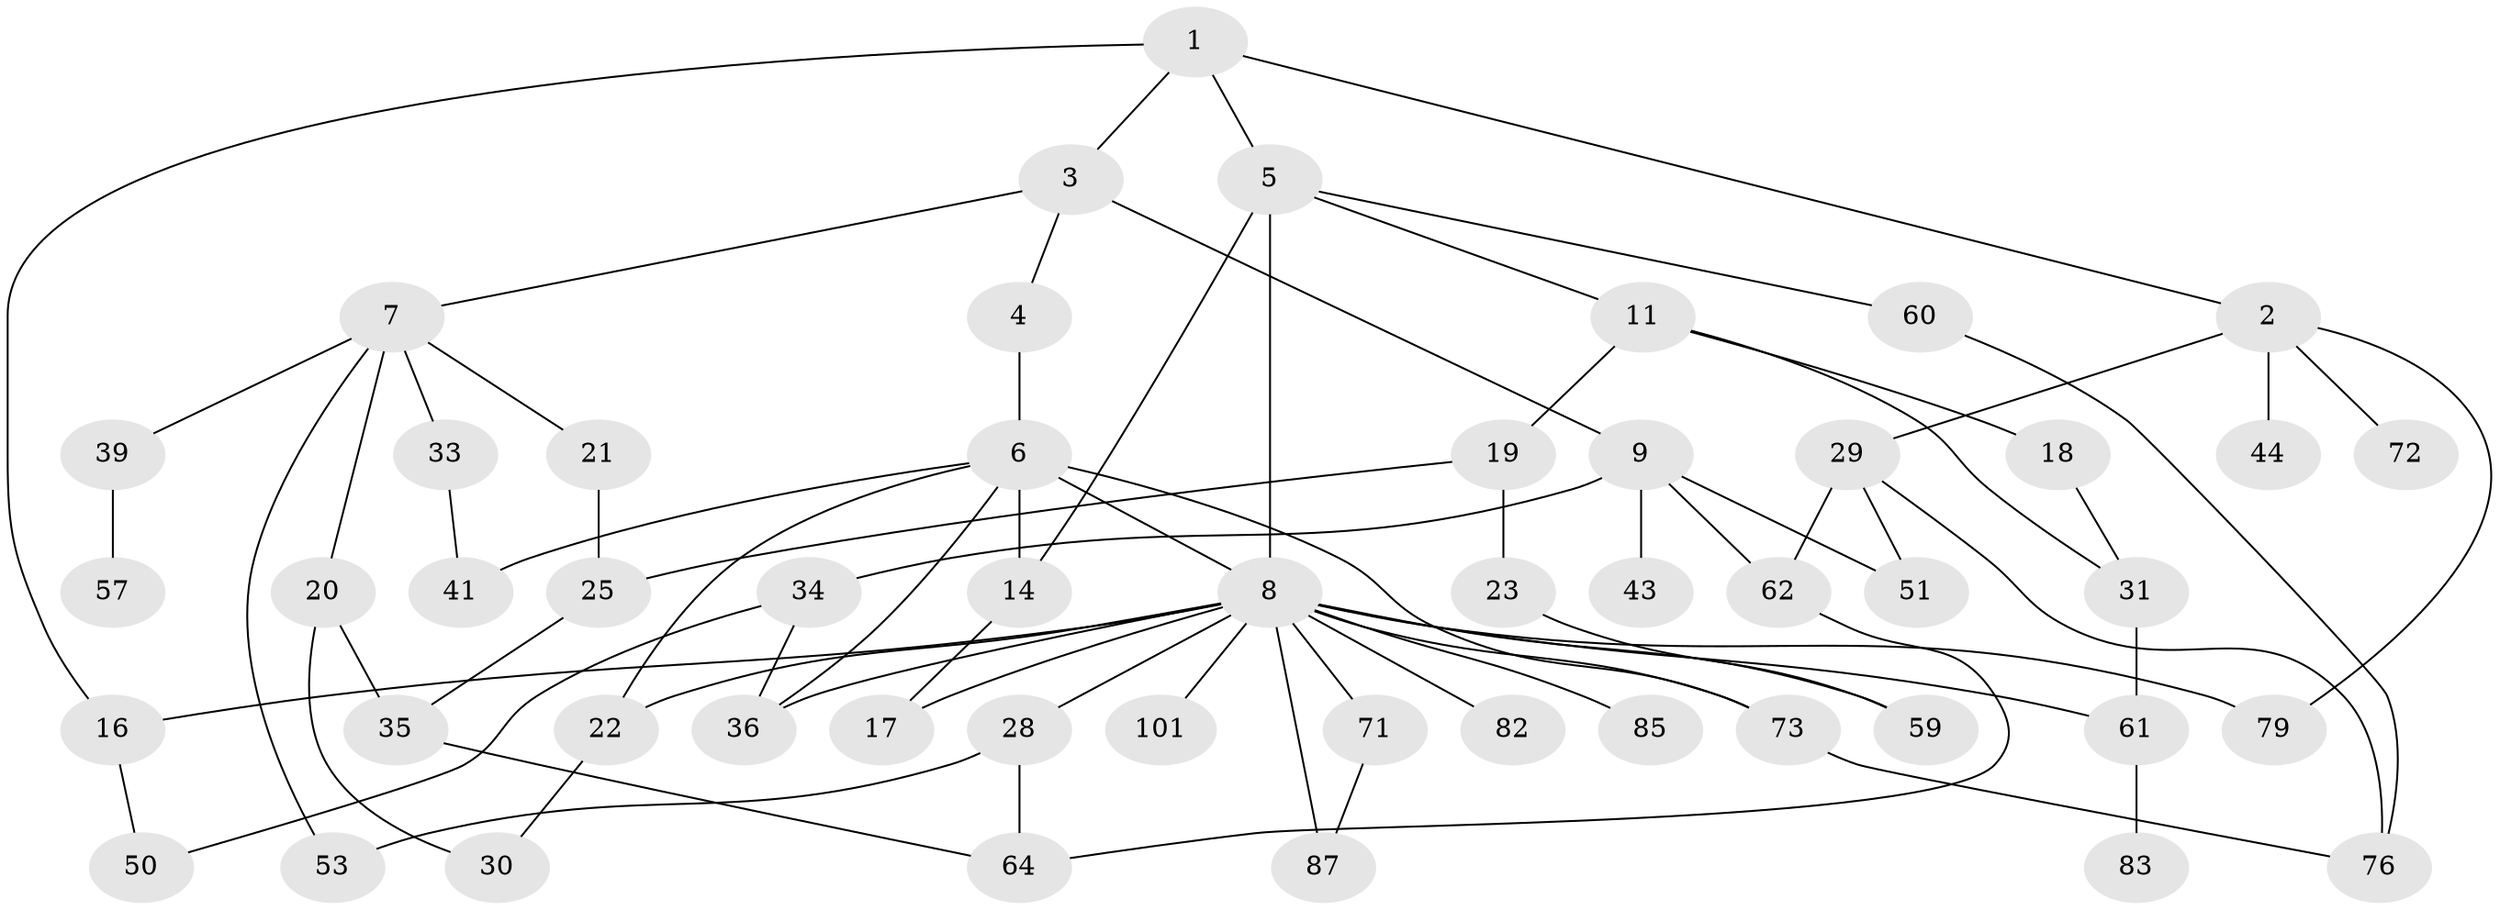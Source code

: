 // original degree distribution, {5: 0.0784313725490196, 2: 0.3137254901960784, 4: 0.17647058823529413, 6: 0.0196078431372549, 3: 0.14705882352941177, 1: 0.2647058823529412}
// Generated by graph-tools (version 1.1) at 2025/17/03/04/25 18:17:04]
// undirected, 51 vertices, 75 edges
graph export_dot {
graph [start="1"]
  node [color=gray90,style=filled];
  1 [super="+68"];
  2;
  3 [super="+47"];
  4;
  5 [super="+52"];
  6 [super="+24"];
  7 [super="+13+15"];
  8 [super="+45+12+32+10"];
  9 [super="+27+84"];
  11 [super="+92"];
  14;
  16 [super="+40+74"];
  17 [super="+42"];
  18 [super="+58"];
  19;
  20 [super="+77"];
  21;
  22 [super="+63+69"];
  23;
  25 [super="+65+56+86"];
  28 [super="+37"];
  29 [super="+48"];
  30 [super="+46+49+75"];
  31 [super="+88"];
  33;
  34;
  35;
  36 [super="+55+89"];
  39;
  41;
  43;
  44 [super="+100"];
  50;
  51 [super="+99+98"];
  53 [super="+54"];
  57;
  59;
  60;
  61;
  62 [super="+78"];
  64;
  71;
  72;
  73;
  76;
  79;
  82;
  83;
  85;
  87;
  101;
  1 -- 2;
  1 -- 3;
  1 -- 5;
  1 -- 16;
  2 -- 29;
  2 -- 44;
  2 -- 72;
  2 -- 79;
  3 -- 4;
  3 -- 7;
  3 -- 9;
  4 -- 6;
  5 -- 8;
  5 -- 11;
  5 -- 14;
  5 -- 60;
  6 -- 14;
  6 -- 41;
  6 -- 73;
  6 -- 36;
  6 -- 22;
  6 -- 8;
  7 -- 53;
  7 -- 33;
  7 -- 39;
  7 -- 21;
  7 -- 20;
  8 -- 73;
  8 -- 59 [weight=2];
  8 -- 101;
  8 -- 82;
  8 -- 85;
  8 -- 71;
  8 -- 28;
  8 -- 16;
  8 -- 17;
  8 -- 36;
  8 -- 22 [weight=3];
  8 -- 61;
  8 -- 87;
  8 -- 79;
  9 -- 34;
  9 -- 43;
  9 -- 51;
  9 -- 62;
  11 -- 18;
  11 -- 19;
  11 -- 31;
  14 -- 17;
  16 -- 50;
  18 -- 31 [weight=2];
  19 -- 23;
  19 -- 25;
  20 -- 30;
  20 -- 35;
  21 -- 25;
  22 -- 30;
  23 -- 59;
  25 -- 35;
  28 -- 64;
  28 -- 53;
  29 -- 51;
  29 -- 76;
  29 -- 62;
  31 -- 61;
  33 -- 41;
  34 -- 50;
  34 -- 36;
  35 -- 64;
  39 -- 57;
  60 -- 76;
  61 -- 83;
  62 -- 64;
  71 -- 87;
  73 -- 76;
}
